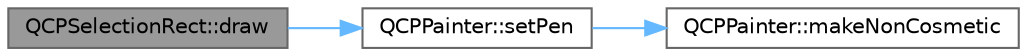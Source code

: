 digraph "QCPSelectionRect::draw"
{
 // LATEX_PDF_SIZE
  bgcolor="transparent";
  edge [fontname=Helvetica,fontsize=10,labelfontname=Helvetica,labelfontsize=10];
  node [fontname=Helvetica,fontsize=10,shape=box,height=0.2,width=0.4];
  rankdir="LR";
  Node1 [label="QCPSelectionRect::draw",height=0.2,width=0.4,color="gray40", fillcolor="grey60", style="filled", fontcolor="black",tooltip=" "];
  Node1 -> Node2 [color="steelblue1",style="solid"];
  Node2 [label="QCPPainter::setPen",height=0.2,width=0.4,color="grey40", fillcolor="white", style="filled",URL="$class_q_c_p_painter.html#af9c7a4cd1791403901f8c5b82a150195",tooltip=" "];
  Node2 -> Node3 [color="steelblue1",style="solid"];
  Node3 [label="QCPPainter::makeNonCosmetic",height=0.2,width=0.4,color="grey40", fillcolor="white", style="filled",URL="$class_q_c_p_painter.html#a7e63fbcf47e35c6f2ecd11b8fef7c7d8",tooltip=" "];
}
